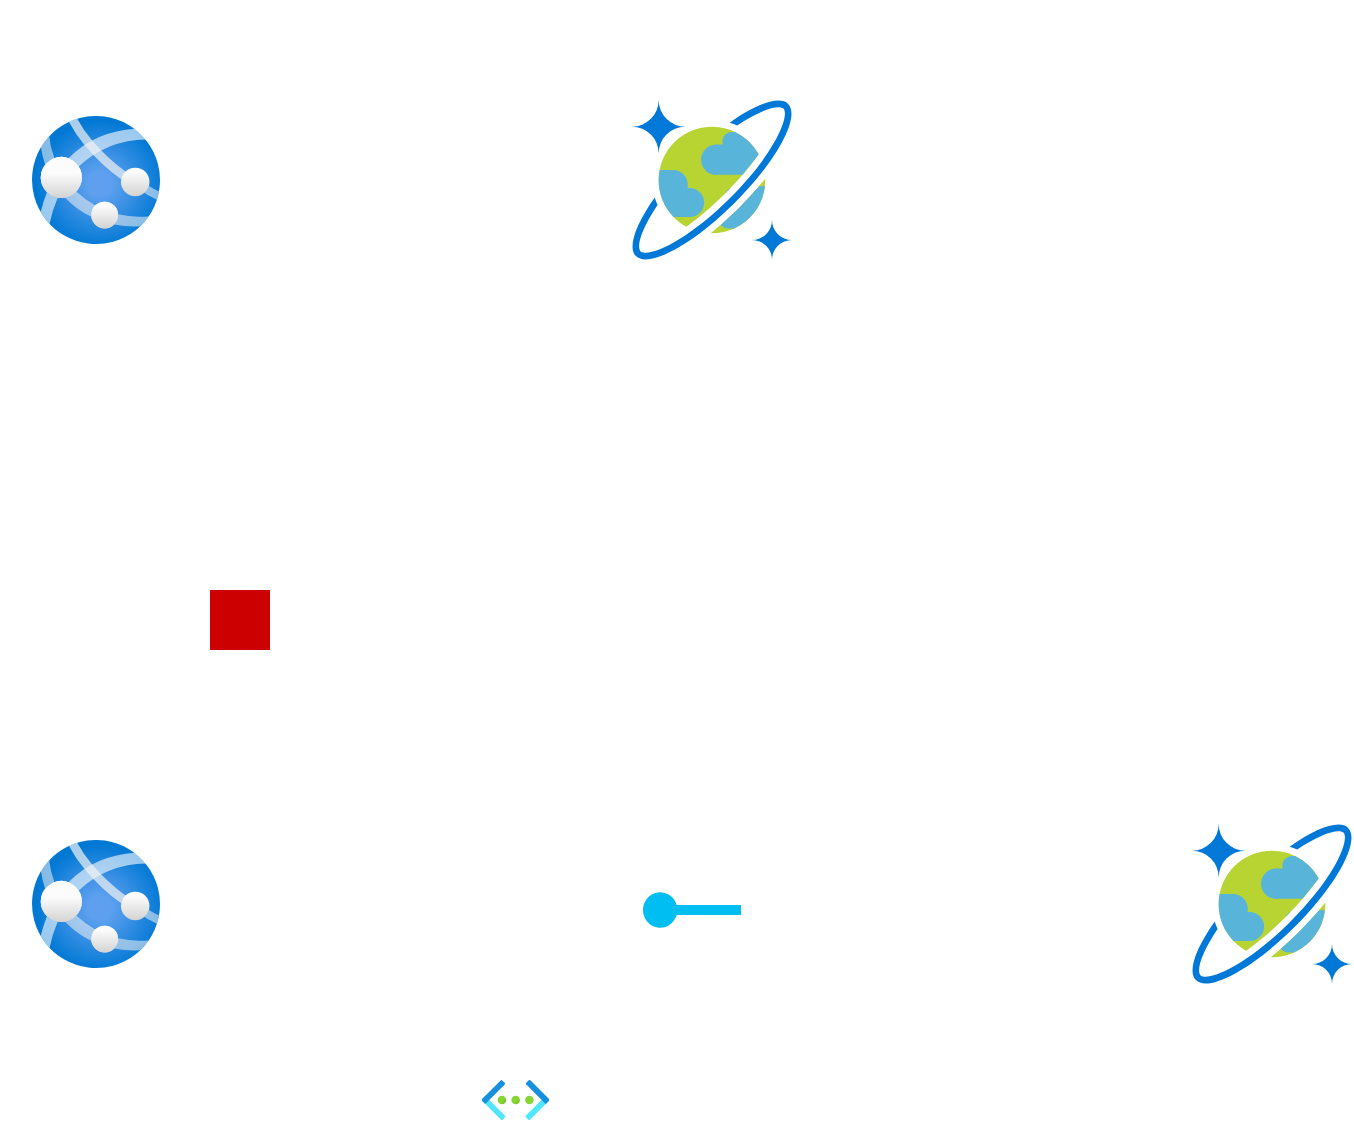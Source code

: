 <mxfile version="17.2.2" type="device"><diagram id="-Cs62VfUmFbTaY8mKy0p" name="Page-1"><mxGraphModel dx="1185" dy="608" grid="0" gridSize="10" guides="1" tooltips="1" connect="1" arrows="1" fold="1" page="1" pageScale="1" pageWidth="850" pageHeight="1100" math="0" shadow="0"><root><mxCell id="0"/><mxCell id="1" parent="0"/><mxCell id="XvBYjJ-JVk9IFEaqgMRA-1" value="App Service" style="aspect=fixed;html=1;points=[];align=center;image;fontSize=13;image=img/lib/azure2/app_services/App_Services.svg;fontFamily=segoe ui;fontColor=#FFFFFF;strokeColor=#FFFFFF;labelBackgroundColor=none;" vertex="1" parent="1"><mxGeometry x="95" y="188" width="64" height="64" as="geometry"/></mxCell><mxCell id="XvBYjJ-JVk9IFEaqgMRA-2" value="Cosmos DB" style="sketch=0;aspect=fixed;html=1;points=[];align=center;image;fontSize=13;image=img/lib/mscae/CosmosDB.svg;fontFamily=segoe ui;fontColor=#FFFFFF;strokeColor=#FFFFFF;labelBackgroundColor=none;" vertex="1" parent="1"><mxGeometry x="395" y="180" width="80" height="80" as="geometry"/></mxCell><mxCell id="XvBYjJ-JVk9IFEaqgMRA-3" value="" style="endArrow=classic;html=1;rounded=0;strokeWidth=2;fontFamily=segoe ui;fontColor=#FFFFFF;strokeColor=#FFFFFF;" edge="1" parent="1"><mxGeometry width="50" height="50" relative="1" as="geometry"><mxPoint x="185" y="220" as="sourcePoint"/><mxPoint x="365" y="220" as="targetPoint"/></mxGeometry></mxCell><mxCell id="XvBYjJ-JVk9IFEaqgMRA-4" value="App Service" style="aspect=fixed;html=1;points=[];align=center;image;fontSize=13;image=img/lib/azure2/app_services/App_Services.svg;fontFamily=segoe ui;fontColor=#FFFFFF;strokeColor=#FFFFFF;labelBackgroundColor=none;" vertex="1" parent="1"><mxGeometry x="95" y="550" width="64" height="64" as="geometry"/></mxCell><mxCell id="XvBYjJ-JVk9IFEaqgMRA-5" value="Cosmos DB" style="sketch=0;aspect=fixed;html=1;points=[];align=center;image;fontSize=13;image=img/lib/mscae/CosmosDB.svg;fontFamily=segoe ui;fontColor=#FFFFFF;strokeColor=#FFFFFF;labelBackgroundColor=none;" vertex="1" parent="1"><mxGeometry x="675" y="542" width="80" height="80" as="geometry"/></mxCell><mxCell id="XvBYjJ-JVk9IFEaqgMRA-7" value="" style="aspect=fixed;html=1;points=[];align=center;image;fontSize=12;image=img/lib/azure2/networking/Virtual_Networks.svg;fontFamily=segoe ui;fontColor=#FFFFFF;strokeColor=#FFFFFF;" vertex="1" parent="1"><mxGeometry x="320" y="670" width="33.5" height="20" as="geometry"/></mxCell><mxCell id="XvBYjJ-JVk9IFEaqgMRA-8" value="" style="rounded=1;whiteSpace=wrap;html=1;arcSize=4;fillColor=none;fontFamily=segoe ui;fontColor=#FFFFFF;strokeColor=#FFFFFF;" vertex="1" parent="1"><mxGeometry x="305" y="470" width="240" height="230" as="geometry"/></mxCell><mxCell id="XvBYjJ-JVk9IFEaqgMRA-9" value="" style="endArrow=classic;html=1;rounded=0;strokeWidth=2;fontFamily=segoe ui;fontColor=#FFFFFF;strokeColor=#FFFFFF;" edge="1" parent="1"><mxGeometry width="50" height="50" relative="1" as="geometry"><mxPoint x="170" y="584.71" as="sourcePoint"/><mxPoint x="350" y="584.71" as="targetPoint"/></mxGeometry></mxCell><mxCell id="XvBYjJ-JVk9IFEaqgMRA-10" value="Regional &lt;br style=&quot;font-size: 13px;&quot;&gt;VNet Integration" style="text;html=1;align=center;verticalAlign=middle;resizable=0;points=[];autosize=1;strokeColor=none;fillColor=none;fontFamily=segoe ui;fontColor=#FFFFFF;fontSize=13;" vertex="1" parent="1"><mxGeometry x="181" y="542" width="106" height="36" as="geometry"/></mxCell><mxCell id="XvBYjJ-JVk9IFEaqgMRA-11" value="" style="endArrow=classic;html=1;rounded=0;strokeWidth=2;fontFamily=segoe ui;fontColor=#FFFFFF;strokeColor=#FFFFFF;" edge="1" parent="1"><mxGeometry width="50" height="50" relative="1" as="geometry"><mxPoint x="490" y="584.71" as="sourcePoint"/><mxPoint x="670" y="584.71" as="targetPoint"/></mxGeometry></mxCell><mxCell id="XvBYjJ-JVk9IFEaqgMRA-12" value="" style="verticalLabelPosition=bottom;html=1;verticalAlign=top;align=center;strokeColor=#FFFFFF;fillColor=#00BEF2;shape=mxgraph.azure.service_endpoint;fontFamily=segoe ui;fontColor=#FFFFFF;" vertex="1" parent="1"><mxGeometry x="400" y="575" width="50" height="20" as="geometry"/></mxCell><mxCell id="XvBYjJ-JVk9IFEaqgMRA-15" value="Service Endpoint" style="text;html=1;align=center;verticalAlign=middle;resizable=0;points=[];autosize=1;strokeColor=none;fillColor=none;fontFamily=segoe ui;fontColor=#FFFFFF;fontSize=13;" vertex="1" parent="1"><mxGeometry x="547" y="555" width="106" height="20" as="geometry"/></mxCell><mxCell id="XvBYjJ-JVk9IFEaqgMRA-16" value="" style="endArrow=classic;html=1;strokeWidth=2;arcSize=20;rounded=1;opacity=80;fontColor=#FFFFFF;strokeColor=#FFFFFF;" edge="1" parent="1"><mxGeometry width="50" height="50" relative="1" as="geometry"><mxPoint x="130" y="540" as="sourcePoint"/><mxPoint x="720" y="540" as="targetPoint"/><Array as="points"><mxPoint x="130" y="440"/><mxPoint x="720" y="440"/></Array></mxGeometry></mxCell><mxCell id="XvBYjJ-JVk9IFEaqgMRA-22" value="" style="shape=image;html=1;verticalAlign=top;verticalLabelPosition=bottom;labelBackgroundColor=#ffffff;imageAspect=0;aspect=fixed;image=https://cdn3.iconfinder.com/data/icons/user-interface-169/32/cross-128.png;fillColor=none;imageBackground=#CC0000;fontColor=#FFFFFF;strokeColor=#FFFFFF;" vertex="1" parent="1"><mxGeometry x="184" y="425" width="30" height="30" as="geometry"/></mxCell><mxCell id="XvBYjJ-JVk9IFEaqgMRA-23" value="VNet Access" style="text;html=1;align=center;verticalAlign=middle;resizable=0;points=[];autosize=1;strokeColor=none;fillColor=none;fontFamily=segoe ui;fontColor=#FFFFFF;fontSize=13;" vertex="1" parent="1"><mxGeometry x="575" y="602" width="81" height="20" as="geometry"/></mxCell><mxCell id="XvBYjJ-JVk9IFEaqgMRA-24" value="" style="endArrow=classic;html=1;rounded=0;strokeWidth=2;fontFamily=segoe ui;dashed=1;fontColor=#FFFFFF;strokeColor=#FFFFFF;" edge="1" parent="1"><mxGeometry width="50" height="50" relative="1" as="geometry"><mxPoint x="670" y="630.0" as="sourcePoint"/><mxPoint x="560" y="630" as="targetPoint"/></mxGeometry></mxCell><mxCell id="XvBYjJ-JVk9IFEaqgMRA-25" value="Traffic goes through public internet" style="text;html=1;align=center;verticalAlign=middle;resizable=0;points=[];autosize=1;strokeColor=none;fillColor=none;fontFamily=segoe ui;fontStyle=1;fontColor=#FFFFFF;fontSize=13;" vertex="1" parent="1"><mxGeometry x="85" y="130" width="228" height="20" as="geometry"/></mxCell><mxCell id="XvBYjJ-JVk9IFEaqgMRA-26" value="Traffic goes through azure backbone network" style="text;html=1;align=center;verticalAlign=middle;resizable=0;points=[];autosize=1;strokeColor=none;fillColor=none;fontFamily=segoe ui;fontStyle=1;fontColor=#FFFFFF;fontSize=13;" vertex="1" parent="1"><mxGeometry x="83" y="380" width="288" height="20" as="geometry"/></mxCell></root></mxGraphModel></diagram></mxfile>